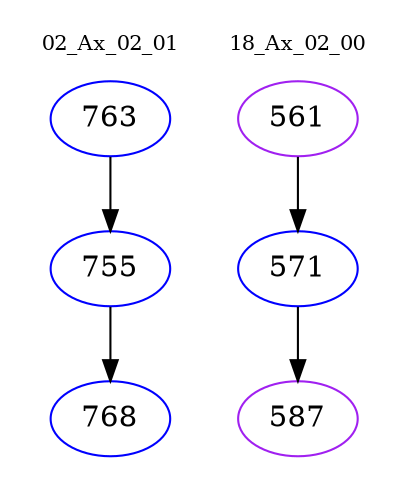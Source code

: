 digraph{
subgraph cluster_0 {
color = white
label = "02_Ax_02_01";
fontsize=10;
T0_763 [label="763", color="blue"]
T0_763 -> T0_755 [color="black"]
T0_755 [label="755", color="blue"]
T0_755 -> T0_768 [color="black"]
T0_768 [label="768", color="blue"]
}
subgraph cluster_1 {
color = white
label = "18_Ax_02_00";
fontsize=10;
T1_561 [label="561", color="purple"]
T1_561 -> T1_571 [color="black"]
T1_571 [label="571", color="blue"]
T1_571 -> T1_587 [color="black"]
T1_587 [label="587", color="purple"]
}
}
